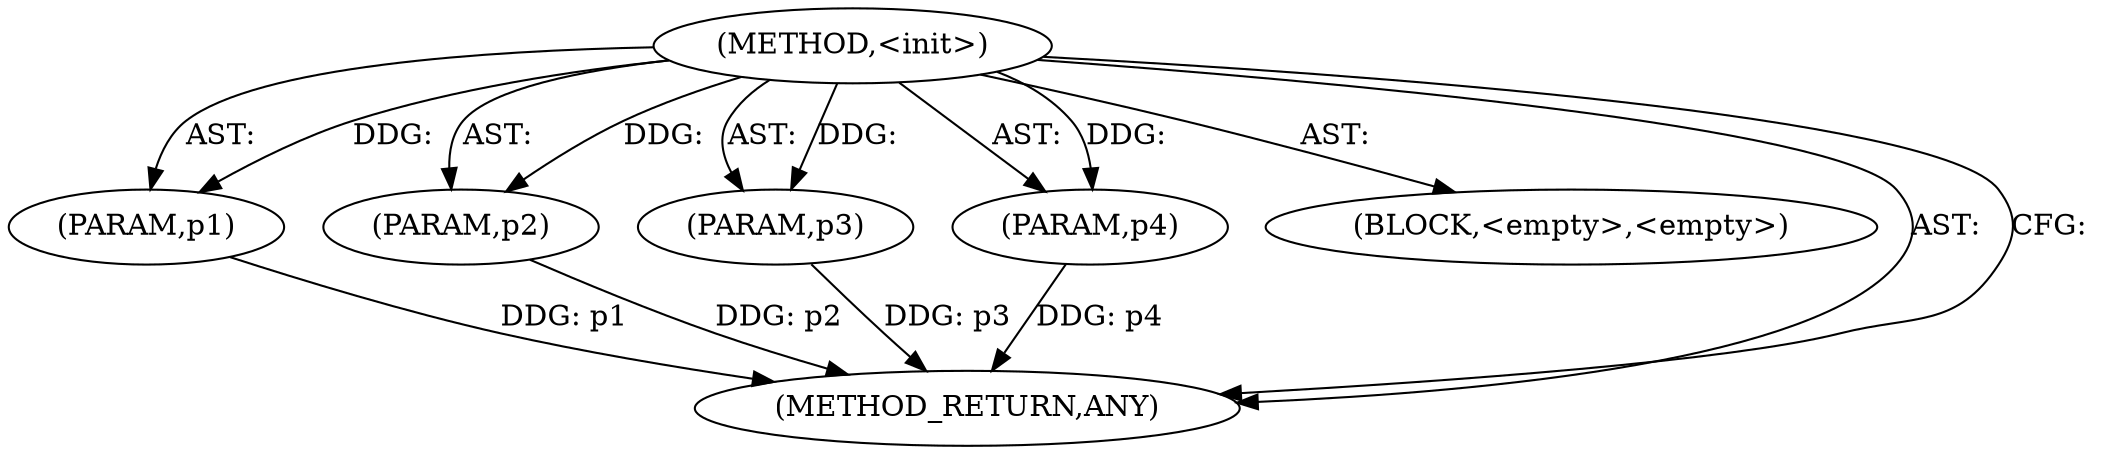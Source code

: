 digraph "&lt;init&gt;" {  
"111669149708" [label = <(METHOD,&lt;init&gt;)> ]
"115964117013" [label = <(PARAM,p1)> ]
"115964117014" [label = <(PARAM,p2)> ]
"115964117015" [label = <(PARAM,p3)> ]
"115964117016" [label = <(PARAM,p4)> ]
"25769803801" [label = <(BLOCK,&lt;empty&gt;,&lt;empty&gt;)> ]
"128849018892" [label = <(METHOD_RETURN,ANY)> ]
  "111669149708" -> "115964117013"  [ label = "AST: "] 
  "111669149708" -> "25769803801"  [ label = "AST: "] 
  "111669149708" -> "115964117014"  [ label = "AST: "] 
  "111669149708" -> "128849018892"  [ label = "AST: "] 
  "111669149708" -> "115964117015"  [ label = "AST: "] 
  "111669149708" -> "115964117016"  [ label = "AST: "] 
  "111669149708" -> "128849018892"  [ label = "CFG: "] 
  "115964117013" -> "128849018892"  [ label = "DDG: p1"] 
  "115964117014" -> "128849018892"  [ label = "DDG: p2"] 
  "115964117015" -> "128849018892"  [ label = "DDG: p3"] 
  "115964117016" -> "128849018892"  [ label = "DDG: p4"] 
  "111669149708" -> "115964117013"  [ label = "DDG: "] 
  "111669149708" -> "115964117014"  [ label = "DDG: "] 
  "111669149708" -> "115964117015"  [ label = "DDG: "] 
  "111669149708" -> "115964117016"  [ label = "DDG: "] 
}

